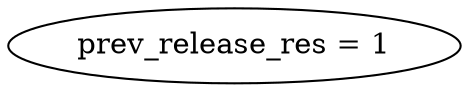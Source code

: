 digraph G {
	graph [bb="0,0,172.88,36",
		dpi=78
	];
	node [label="\N"];
	1	 [height=0.5,
		label="prev_release_res = 1",
		pos="86.442,18",
		width=2.4012];
}
